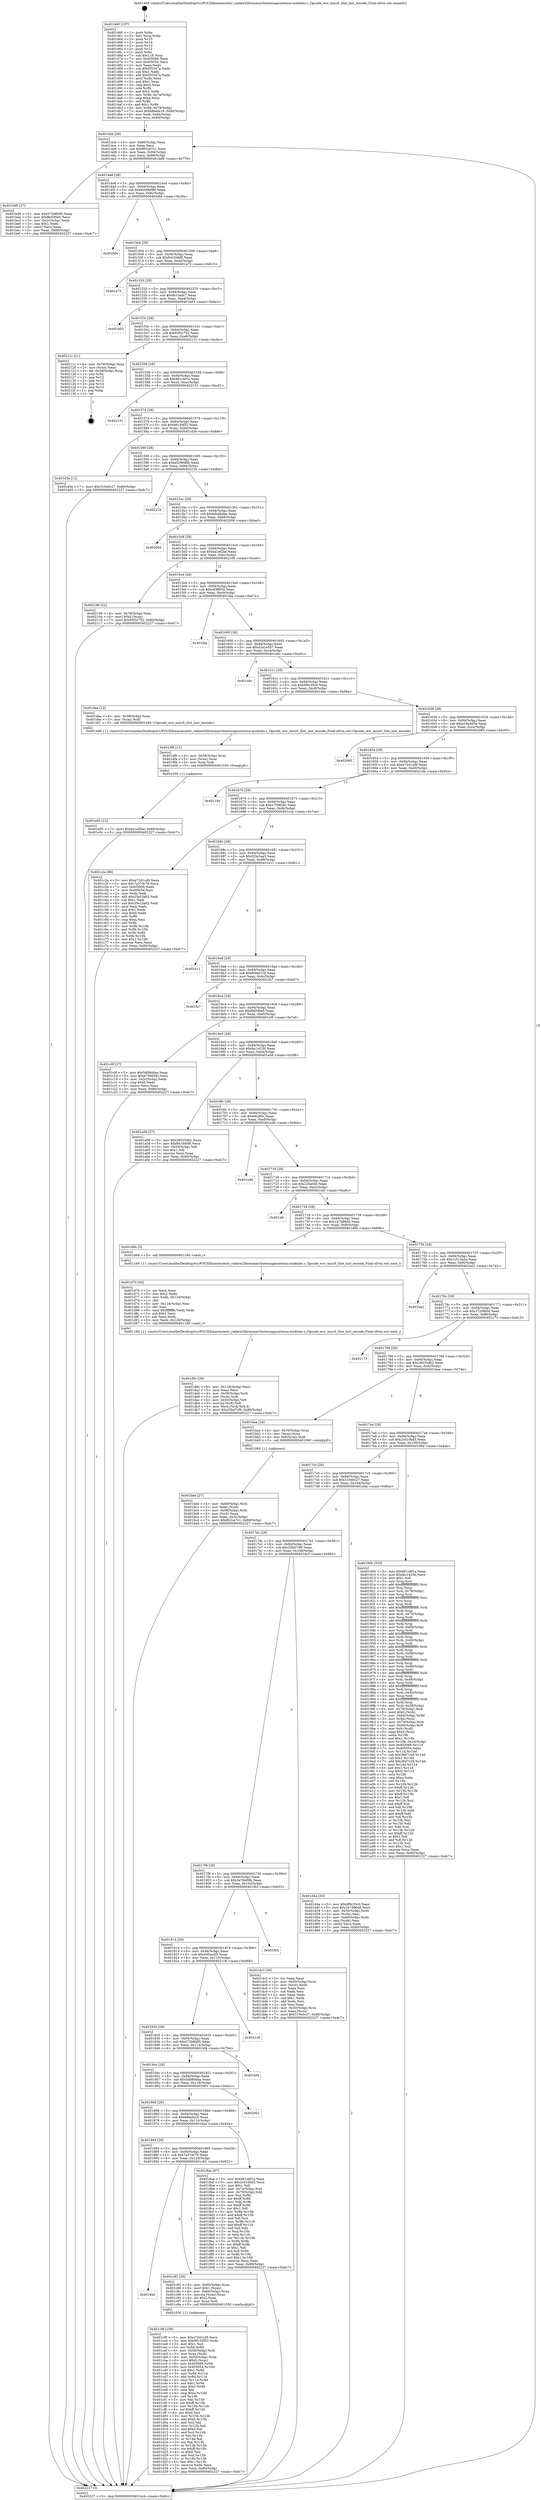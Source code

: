 digraph "0x401460" {
  label = "0x401460 (/mnt/c/Users/mathe/Desktop/tcc/POCII/binaries/extr_radare2librasmarchxtensagnuxtensa-modules.c_Opcode_wsr_misc0_Slot_inst_encode_Final-ollvm.out::main(0))"
  labelloc = "t"
  node[shape=record]

  Entry [label="",width=0.3,height=0.3,shape=circle,fillcolor=black,style=filled]
  "0x4014cb" [label="{
     0x4014cb [29]\l
     | [instrs]\l
     &nbsp;&nbsp;0x4014cb \<+3\>: mov -0x80(%rbp),%eax\l
     &nbsp;&nbsp;0x4014ce \<+2\>: mov %eax,%ecx\l
     &nbsp;&nbsp;0x4014d0 \<+6\>: sub $0x802ce7c1,%ecx\l
     &nbsp;&nbsp;0x4014d6 \<+6\>: mov %eax,-0x94(%rbp)\l
     &nbsp;&nbsp;0x4014dc \<+6\>: mov %ecx,-0x98(%rbp)\l
     &nbsp;&nbsp;0x4014e2 \<+6\>: je 0000000000401bd9 \<main+0x779\>\l
  }"]
  "0x401bd9" [label="{
     0x401bd9 [27]\l
     | [instrs]\l
     &nbsp;&nbsp;0x401bd9 \<+5\>: mov $0x572b8b95,%eax\l
     &nbsp;&nbsp;0x401bde \<+5\>: mov $0xf6d5f0e5,%ecx\l
     &nbsp;&nbsp;0x401be3 \<+3\>: mov -0x2c(%rbp),%edx\l
     &nbsp;&nbsp;0x401be6 \<+3\>: cmp $0x1,%edx\l
     &nbsp;&nbsp;0x401be9 \<+3\>: cmovl %ecx,%eax\l
     &nbsp;&nbsp;0x401bec \<+3\>: mov %eax,-0x80(%rbp)\l
     &nbsp;&nbsp;0x401bef \<+5\>: jmp 0000000000402227 \<main+0xdc7\>\l
  }"]
  "0x4014e8" [label="{
     0x4014e8 [28]\l
     | [instrs]\l
     &nbsp;&nbsp;0x4014e8 \<+5\>: jmp 00000000004014ed \<main+0x8d\>\l
     &nbsp;&nbsp;0x4014ed \<+6\>: mov -0x94(%rbp),%eax\l
     &nbsp;&nbsp;0x4014f3 \<+5\>: sub $0x8209b086,%eax\l
     &nbsp;&nbsp;0x4014f8 \<+6\>: mov %eax,-0x9c(%rbp)\l
     &nbsp;&nbsp;0x4014fe \<+6\>: je 00000000004020fa \<main+0xc9a\>\l
  }"]
  Exit [label="",width=0.3,height=0.3,shape=circle,fillcolor=black,style=filled,peripheries=2]
  "0x4020fa" [label="{
     0x4020fa\l
  }", style=dashed]
  "0x401504" [label="{
     0x401504 [28]\l
     | [instrs]\l
     &nbsp;&nbsp;0x401504 \<+5\>: jmp 0000000000401509 \<main+0xa9\>\l
     &nbsp;&nbsp;0x401509 \<+6\>: mov -0x94(%rbp),%eax\l
     &nbsp;&nbsp;0x40150f \<+5\>: sub $0x84164bf6,%eax\l
     &nbsp;&nbsp;0x401514 \<+6\>: mov %eax,-0xa0(%rbp)\l
     &nbsp;&nbsp;0x40151a \<+6\>: je 0000000000401a73 \<main+0x613\>\l
  }"]
  "0x401e05" [label="{
     0x401e05 [12]\l
     | [instrs]\l
     &nbsp;&nbsp;0x401e05 \<+7\>: movl $0xba1ef2be,-0x80(%rbp)\l
     &nbsp;&nbsp;0x401e0c \<+5\>: jmp 0000000000402227 \<main+0xdc7\>\l
  }"]
  "0x401a73" [label="{
     0x401a73\l
  }", style=dashed]
  "0x401520" [label="{
     0x401520 [28]\l
     | [instrs]\l
     &nbsp;&nbsp;0x401520 \<+5\>: jmp 0000000000401525 \<main+0xc5\>\l
     &nbsp;&nbsp;0x401525 \<+6\>: mov -0x94(%rbp),%eax\l
     &nbsp;&nbsp;0x40152b \<+5\>: sub $0x8cc3adc7,%eax\l
     &nbsp;&nbsp;0x401530 \<+6\>: mov %eax,-0xa4(%rbp)\l
     &nbsp;&nbsp;0x401536 \<+6\>: je 0000000000401b03 \<main+0x6a3\>\l
  }"]
  "0x401df6" [label="{
     0x401df6 [15]\l
     | [instrs]\l
     &nbsp;&nbsp;0x401df6 \<+4\>: mov -0x58(%rbp),%rax\l
     &nbsp;&nbsp;0x401dfa \<+3\>: mov (%rax),%rax\l
     &nbsp;&nbsp;0x401dfd \<+3\>: mov %rax,%rdi\l
     &nbsp;&nbsp;0x401e00 \<+5\>: call 0000000000401030 \<free@plt\>\l
     | [calls]\l
     &nbsp;&nbsp;0x401030 \{1\} (unknown)\l
  }"]
  "0x401b03" [label="{
     0x401b03\l
  }", style=dashed]
  "0x40153c" [label="{
     0x40153c [28]\l
     | [instrs]\l
     &nbsp;&nbsp;0x40153c \<+5\>: jmp 0000000000401541 \<main+0xe1\>\l
     &nbsp;&nbsp;0x401541 \<+6\>: mov -0x94(%rbp),%eax\l
     &nbsp;&nbsp;0x401547 \<+5\>: sub $0x93f2c752,%eax\l
     &nbsp;&nbsp;0x40154c \<+6\>: mov %eax,-0xa8(%rbp)\l
     &nbsp;&nbsp;0x401552 \<+6\>: je 000000000040211c \<main+0xcbc\>\l
  }"]
  "0x401d9c" [label="{
     0x401d9c [39]\l
     | [instrs]\l
     &nbsp;&nbsp;0x401d9c \<+6\>: mov -0x128(%rbp),%ecx\l
     &nbsp;&nbsp;0x401da2 \<+3\>: imul %eax,%ecx\l
     &nbsp;&nbsp;0x401da5 \<+4\>: mov -0x58(%rbp),%rdi\l
     &nbsp;&nbsp;0x401da9 \<+3\>: mov (%rdi),%rdi\l
     &nbsp;&nbsp;0x401dac \<+4\>: mov -0x50(%rbp),%r8\l
     &nbsp;&nbsp;0x401db0 \<+3\>: movslq (%r8),%r8\l
     &nbsp;&nbsp;0x401db3 \<+4\>: mov %ecx,(%rdi,%r8,4)\l
     &nbsp;&nbsp;0x401db7 \<+7\>: movl $0x33bd7cf9,-0x80(%rbp)\l
     &nbsp;&nbsp;0x401dbe \<+5\>: jmp 0000000000402227 \<main+0xdc7\>\l
  }"]
  "0x40211c" [label="{
     0x40211c [21]\l
     | [instrs]\l
     &nbsp;&nbsp;0x40211c \<+4\>: mov -0x78(%rbp),%rax\l
     &nbsp;&nbsp;0x402120 \<+2\>: mov (%rax),%eax\l
     &nbsp;&nbsp;0x402122 \<+4\>: lea -0x28(%rbp),%rsp\l
     &nbsp;&nbsp;0x402126 \<+1\>: pop %rbx\l
     &nbsp;&nbsp;0x402127 \<+2\>: pop %r12\l
     &nbsp;&nbsp;0x402129 \<+2\>: pop %r13\l
     &nbsp;&nbsp;0x40212b \<+2\>: pop %r14\l
     &nbsp;&nbsp;0x40212d \<+2\>: pop %r15\l
     &nbsp;&nbsp;0x40212f \<+1\>: pop %rbp\l
     &nbsp;&nbsp;0x402130 \<+1\>: ret\l
  }"]
  "0x401558" [label="{
     0x401558 [28]\l
     | [instrs]\l
     &nbsp;&nbsp;0x401558 \<+5\>: jmp 000000000040155d \<main+0xfd\>\l
     &nbsp;&nbsp;0x40155d \<+6\>: mov -0x94(%rbp),%eax\l
     &nbsp;&nbsp;0x401563 \<+5\>: sub $0x961c6f1a,%eax\l
     &nbsp;&nbsp;0x401568 \<+6\>: mov %eax,-0xac(%rbp)\l
     &nbsp;&nbsp;0x40156e \<+6\>: je 0000000000402131 \<main+0xcd1\>\l
  }"]
  "0x401d70" [label="{
     0x401d70 [44]\l
     | [instrs]\l
     &nbsp;&nbsp;0x401d70 \<+2\>: xor %ecx,%ecx\l
     &nbsp;&nbsp;0x401d72 \<+5\>: mov $0x2,%edx\l
     &nbsp;&nbsp;0x401d77 \<+6\>: mov %edx,-0x124(%rbp)\l
     &nbsp;&nbsp;0x401d7d \<+1\>: cltd\l
     &nbsp;&nbsp;0x401d7e \<+6\>: mov -0x124(%rbp),%esi\l
     &nbsp;&nbsp;0x401d84 \<+2\>: idiv %esi\l
     &nbsp;&nbsp;0x401d86 \<+6\>: imul $0xfffffffe,%edx,%edx\l
     &nbsp;&nbsp;0x401d8c \<+3\>: sub $0x1,%ecx\l
     &nbsp;&nbsp;0x401d8f \<+2\>: sub %ecx,%edx\l
     &nbsp;&nbsp;0x401d91 \<+6\>: mov %edx,-0x128(%rbp)\l
     &nbsp;&nbsp;0x401d97 \<+5\>: call 0000000000401160 \<next_i\>\l
     | [calls]\l
     &nbsp;&nbsp;0x401160 \{1\} (/mnt/c/Users/mathe/Desktop/tcc/POCII/binaries/extr_radare2librasmarchxtensagnuxtensa-modules.c_Opcode_wsr_misc0_Slot_inst_encode_Final-ollvm.out::next_i)\l
  }"]
  "0x402131" [label="{
     0x402131\l
  }", style=dashed]
  "0x401574" [label="{
     0x401574 [28]\l
     | [instrs]\l
     &nbsp;&nbsp;0x401574 \<+5\>: jmp 0000000000401579 \<main+0x119\>\l
     &nbsp;&nbsp;0x401579 \<+6\>: mov -0x94(%rbp),%eax\l
     &nbsp;&nbsp;0x40157f \<+5\>: sub $0x99150f52,%eax\l
     &nbsp;&nbsp;0x401584 \<+6\>: mov %eax,-0xb0(%rbp)\l
     &nbsp;&nbsp;0x40158a \<+6\>: je 0000000000401d3e \<main+0x8de\>\l
  }"]
  "0x401c9f" [label="{
     0x401c9f [159]\l
     | [instrs]\l
     &nbsp;&nbsp;0x401c9f \<+5\>: mov $0xe72d1cd9,%ecx\l
     &nbsp;&nbsp;0x401ca4 \<+5\>: mov $0x99150f52,%edx\l
     &nbsp;&nbsp;0x401ca9 \<+3\>: mov $0x1,%sil\l
     &nbsp;&nbsp;0x401cac \<+3\>: xor %r8d,%r8d\l
     &nbsp;&nbsp;0x401caf \<+4\>: mov -0x58(%rbp),%rdi\l
     &nbsp;&nbsp;0x401cb3 \<+3\>: mov %rax,(%rdi)\l
     &nbsp;&nbsp;0x401cb6 \<+4\>: mov -0x50(%rbp),%rax\l
     &nbsp;&nbsp;0x401cba \<+6\>: movl $0x0,(%rax)\l
     &nbsp;&nbsp;0x401cc0 \<+8\>: mov 0x405068,%r9d\l
     &nbsp;&nbsp;0x401cc8 \<+8\>: mov 0x405054,%r10d\l
     &nbsp;&nbsp;0x401cd0 \<+4\>: sub $0x1,%r8d\l
     &nbsp;&nbsp;0x401cd4 \<+3\>: mov %r9d,%r11d\l
     &nbsp;&nbsp;0x401cd7 \<+3\>: add %r8d,%r11d\l
     &nbsp;&nbsp;0x401cda \<+4\>: imul %r11d,%r9d\l
     &nbsp;&nbsp;0x401cde \<+4\>: and $0x1,%r9d\l
     &nbsp;&nbsp;0x401ce2 \<+4\>: cmp $0x0,%r9d\l
     &nbsp;&nbsp;0x401ce6 \<+3\>: sete %bl\l
     &nbsp;&nbsp;0x401ce9 \<+4\>: cmp $0xa,%r10d\l
     &nbsp;&nbsp;0x401ced \<+4\>: setl %r14b\l
     &nbsp;&nbsp;0x401cf1 \<+3\>: mov %bl,%r15b\l
     &nbsp;&nbsp;0x401cf4 \<+4\>: xor $0xff,%r15b\l
     &nbsp;&nbsp;0x401cf8 \<+3\>: mov %r14b,%r12b\l
     &nbsp;&nbsp;0x401cfb \<+4\>: xor $0xff,%r12b\l
     &nbsp;&nbsp;0x401cff \<+4\>: xor $0x0,%sil\l
     &nbsp;&nbsp;0x401d03 \<+3\>: mov %r15b,%r13b\l
     &nbsp;&nbsp;0x401d06 \<+4\>: and $0x0,%r13b\l
     &nbsp;&nbsp;0x401d0a \<+3\>: and %sil,%bl\l
     &nbsp;&nbsp;0x401d0d \<+3\>: mov %r12b,%al\l
     &nbsp;&nbsp;0x401d10 \<+2\>: and $0x0,%al\l
     &nbsp;&nbsp;0x401d12 \<+3\>: and %sil,%r14b\l
     &nbsp;&nbsp;0x401d15 \<+3\>: or %bl,%r13b\l
     &nbsp;&nbsp;0x401d18 \<+3\>: or %r14b,%al\l
     &nbsp;&nbsp;0x401d1b \<+3\>: xor %al,%r13b\l
     &nbsp;&nbsp;0x401d1e \<+3\>: or %r12b,%r15b\l
     &nbsp;&nbsp;0x401d21 \<+4\>: xor $0xff,%r15b\l
     &nbsp;&nbsp;0x401d25 \<+4\>: or $0x0,%sil\l
     &nbsp;&nbsp;0x401d29 \<+3\>: and %sil,%r15b\l
     &nbsp;&nbsp;0x401d2c \<+3\>: or %r15b,%r13b\l
     &nbsp;&nbsp;0x401d2f \<+4\>: test $0x1,%r13b\l
     &nbsp;&nbsp;0x401d33 \<+3\>: cmovne %edx,%ecx\l
     &nbsp;&nbsp;0x401d36 \<+3\>: mov %ecx,-0x80(%rbp)\l
     &nbsp;&nbsp;0x401d39 \<+5\>: jmp 0000000000402227 \<main+0xdc7\>\l
  }"]
  "0x401d3e" [label="{
     0x401d3e [12]\l
     | [instrs]\l
     &nbsp;&nbsp;0x401d3e \<+7\>: movl $0x310e0c27,-0x80(%rbp)\l
     &nbsp;&nbsp;0x401d45 \<+5\>: jmp 0000000000402227 \<main+0xdc7\>\l
  }"]
  "0x401590" [label="{
     0x401590 [28]\l
     | [instrs]\l
     &nbsp;&nbsp;0x401590 \<+5\>: jmp 0000000000401595 \<main+0x135\>\l
     &nbsp;&nbsp;0x401595 \<+6\>: mov -0x94(%rbp),%eax\l
     &nbsp;&nbsp;0x40159b \<+5\>: sub $0xa5296d8b,%eax\l
     &nbsp;&nbsp;0x4015a0 \<+6\>: mov %eax,-0xb4(%rbp)\l
     &nbsp;&nbsp;0x4015a6 \<+6\>: je 000000000040221b \<main+0xdbb\>\l
  }"]
  "0x4018a0" [label="{
     0x4018a0\l
  }", style=dashed]
  "0x40221b" [label="{
     0x40221b\l
  }", style=dashed]
  "0x4015ac" [label="{
     0x4015ac [28]\l
     | [instrs]\l
     &nbsp;&nbsp;0x4015ac \<+5\>: jmp 00000000004015b1 \<main+0x151\>\l
     &nbsp;&nbsp;0x4015b1 \<+6\>: mov -0x94(%rbp),%eax\l
     &nbsp;&nbsp;0x4015b7 \<+5\>: sub $0xb9c8bdee,%eax\l
     &nbsp;&nbsp;0x4015bc \<+6\>: mov %eax,-0xb8(%rbp)\l
     &nbsp;&nbsp;0x4015c2 \<+6\>: je 000000000040200d \<main+0xbad\>\l
  }"]
  "0x401c82" [label="{
     0x401c82 [29]\l
     | [instrs]\l
     &nbsp;&nbsp;0x401c82 \<+4\>: mov -0x60(%rbp),%rax\l
     &nbsp;&nbsp;0x401c86 \<+6\>: movl $0x1,(%rax)\l
     &nbsp;&nbsp;0x401c8c \<+4\>: mov -0x60(%rbp),%rax\l
     &nbsp;&nbsp;0x401c90 \<+3\>: movslq (%rax),%rax\l
     &nbsp;&nbsp;0x401c93 \<+4\>: shl $0x2,%rax\l
     &nbsp;&nbsp;0x401c97 \<+3\>: mov %rax,%rdi\l
     &nbsp;&nbsp;0x401c9a \<+5\>: call 0000000000401050 \<malloc@plt\>\l
     | [calls]\l
     &nbsp;&nbsp;0x401050 \{1\} (unknown)\l
  }"]
  "0x40200d" [label="{
     0x40200d\l
  }", style=dashed]
  "0x4015c8" [label="{
     0x4015c8 [28]\l
     | [instrs]\l
     &nbsp;&nbsp;0x4015c8 \<+5\>: jmp 00000000004015cd \<main+0x16d\>\l
     &nbsp;&nbsp;0x4015cd \<+6\>: mov -0x94(%rbp),%eax\l
     &nbsp;&nbsp;0x4015d3 \<+5\>: sub $0xba1ef2be,%eax\l
     &nbsp;&nbsp;0x4015d8 \<+6\>: mov %eax,-0xbc(%rbp)\l
     &nbsp;&nbsp;0x4015de \<+6\>: je 0000000000402106 \<main+0xca6\>\l
  }"]
  "0x401bbe" [label="{
     0x401bbe [27]\l
     | [instrs]\l
     &nbsp;&nbsp;0x401bbe \<+4\>: mov -0x68(%rbp),%rdi\l
     &nbsp;&nbsp;0x401bc2 \<+2\>: mov %eax,(%rdi)\l
     &nbsp;&nbsp;0x401bc4 \<+4\>: mov -0x68(%rbp),%rdi\l
     &nbsp;&nbsp;0x401bc8 \<+2\>: mov (%rdi),%eax\l
     &nbsp;&nbsp;0x401bca \<+3\>: mov %eax,-0x2c(%rbp)\l
     &nbsp;&nbsp;0x401bcd \<+7\>: movl $0x802ce7c1,-0x80(%rbp)\l
     &nbsp;&nbsp;0x401bd4 \<+5\>: jmp 0000000000402227 \<main+0xdc7\>\l
  }"]
  "0x402106" [label="{
     0x402106 [22]\l
     | [instrs]\l
     &nbsp;&nbsp;0x402106 \<+4\>: mov -0x78(%rbp),%rax\l
     &nbsp;&nbsp;0x40210a \<+6\>: movl $0x0,(%rax)\l
     &nbsp;&nbsp;0x402110 \<+7\>: movl $0x93f2c752,-0x80(%rbp)\l
     &nbsp;&nbsp;0x402117 \<+5\>: jmp 0000000000402227 \<main+0xdc7\>\l
  }"]
  "0x4015e4" [label="{
     0x4015e4 [28]\l
     | [instrs]\l
     &nbsp;&nbsp;0x4015e4 \<+5\>: jmp 00000000004015e9 \<main+0x189\>\l
     &nbsp;&nbsp;0x4015e9 \<+6\>: mov -0x94(%rbp),%eax\l
     &nbsp;&nbsp;0x4015ef \<+5\>: sub $0xcd3ff054,%eax\l
     &nbsp;&nbsp;0x4015f4 \<+6\>: mov %eax,-0xc0(%rbp)\l
     &nbsp;&nbsp;0x4015fa \<+6\>: je 0000000000401fda \<main+0xb7a\>\l
  }"]
  "0x401460" [label="{
     0x401460 [107]\l
     | [instrs]\l
     &nbsp;&nbsp;0x401460 \<+1\>: push %rbp\l
     &nbsp;&nbsp;0x401461 \<+3\>: mov %rsp,%rbp\l
     &nbsp;&nbsp;0x401464 \<+2\>: push %r15\l
     &nbsp;&nbsp;0x401466 \<+2\>: push %r14\l
     &nbsp;&nbsp;0x401468 \<+2\>: push %r13\l
     &nbsp;&nbsp;0x40146a \<+2\>: push %r12\l
     &nbsp;&nbsp;0x40146c \<+1\>: push %rbx\l
     &nbsp;&nbsp;0x40146d \<+7\>: sub $0x118,%rsp\l
     &nbsp;&nbsp;0x401474 \<+7\>: mov 0x405068,%eax\l
     &nbsp;&nbsp;0x40147b \<+7\>: mov 0x405054,%ecx\l
     &nbsp;&nbsp;0x401482 \<+2\>: mov %eax,%edx\l
     &nbsp;&nbsp;0x401484 \<+6\>: sub $0xf35347a,%edx\l
     &nbsp;&nbsp;0x40148a \<+3\>: sub $0x1,%edx\l
     &nbsp;&nbsp;0x40148d \<+6\>: add $0xf35347a,%edx\l
     &nbsp;&nbsp;0x401493 \<+3\>: imul %edx,%eax\l
     &nbsp;&nbsp;0x401496 \<+3\>: and $0x1,%eax\l
     &nbsp;&nbsp;0x401499 \<+3\>: cmp $0x0,%eax\l
     &nbsp;&nbsp;0x40149c \<+4\>: sete %r8b\l
     &nbsp;&nbsp;0x4014a0 \<+4\>: and $0x1,%r8b\l
     &nbsp;&nbsp;0x4014a4 \<+4\>: mov %r8b,-0x7a(%rbp)\l
     &nbsp;&nbsp;0x4014a8 \<+3\>: cmp $0xa,%ecx\l
     &nbsp;&nbsp;0x4014ab \<+4\>: setl %r8b\l
     &nbsp;&nbsp;0x4014af \<+4\>: and $0x1,%r8b\l
     &nbsp;&nbsp;0x4014b3 \<+4\>: mov %r8b,-0x79(%rbp)\l
     &nbsp;&nbsp;0x4014b7 \<+7\>: movl $0x68eefa18,-0x80(%rbp)\l
     &nbsp;&nbsp;0x4014be \<+6\>: mov %edi,-0x84(%rbp)\l
     &nbsp;&nbsp;0x4014c4 \<+7\>: mov %rsi,-0x90(%rbp)\l
  }"]
  "0x401fda" [label="{
     0x401fda\l
  }", style=dashed]
  "0x401600" [label="{
     0x401600 [28]\l
     | [instrs]\l
     &nbsp;&nbsp;0x401600 \<+5\>: jmp 0000000000401605 \<main+0x1a5\>\l
     &nbsp;&nbsp;0x401605 \<+6\>: mov -0x94(%rbp),%eax\l
     &nbsp;&nbsp;0x40160b \<+5\>: sub $0xd2e1e557,%eax\l
     &nbsp;&nbsp;0x401610 \<+6\>: mov %eax,-0xc4(%rbp)\l
     &nbsp;&nbsp;0x401616 \<+6\>: je 0000000000401e6c \<main+0xa0c\>\l
  }"]
  "0x402227" [label="{
     0x402227 [5]\l
     | [instrs]\l
     &nbsp;&nbsp;0x402227 \<+5\>: jmp 00000000004014cb \<main+0x6b\>\l
  }"]
  "0x401e6c" [label="{
     0x401e6c\l
  }", style=dashed]
  "0x40161c" [label="{
     0x40161c [28]\l
     | [instrs]\l
     &nbsp;&nbsp;0x40161c \<+5\>: jmp 0000000000401621 \<main+0x1c1\>\l
     &nbsp;&nbsp;0x401621 \<+6\>: mov -0x94(%rbp),%eax\l
     &nbsp;&nbsp;0x401627 \<+5\>: sub $0xdf9c35c0,%eax\l
     &nbsp;&nbsp;0x40162c \<+6\>: mov %eax,-0xc8(%rbp)\l
     &nbsp;&nbsp;0x401632 \<+6\>: je 0000000000401dea \<main+0x98a\>\l
  }"]
  "0x401884" [label="{
     0x401884 [28]\l
     | [instrs]\l
     &nbsp;&nbsp;0x401884 \<+5\>: jmp 0000000000401889 \<main+0x429\>\l
     &nbsp;&nbsp;0x401889 \<+6\>: mov -0x94(%rbp),%eax\l
     &nbsp;&nbsp;0x40188f \<+5\>: sub $0x7a37dc79,%eax\l
     &nbsp;&nbsp;0x401894 \<+6\>: mov %eax,-0x120(%rbp)\l
     &nbsp;&nbsp;0x40189a \<+6\>: je 0000000000401c82 \<main+0x822\>\l
  }"]
  "0x401dea" [label="{
     0x401dea [12]\l
     | [instrs]\l
     &nbsp;&nbsp;0x401dea \<+4\>: mov -0x58(%rbp),%rax\l
     &nbsp;&nbsp;0x401dee \<+3\>: mov (%rax),%rdi\l
     &nbsp;&nbsp;0x401df1 \<+5\>: call 0000000000401440 \<Opcode_wsr_misc0_Slot_inst_encode\>\l
     | [calls]\l
     &nbsp;&nbsp;0x401440 \{1\} (/mnt/c/Users/mathe/Desktop/tcc/POCII/binaries/extr_radare2librasmarchxtensagnuxtensa-modules.c_Opcode_wsr_misc0_Slot_inst_encode_Final-ollvm.out::Opcode_wsr_misc0_Slot_inst_encode)\l
  }"]
  "0x401638" [label="{
     0x401638 [28]\l
     | [instrs]\l
     &nbsp;&nbsp;0x401638 \<+5\>: jmp 000000000040163d \<main+0x1dd\>\l
     &nbsp;&nbsp;0x40163d \<+6\>: mov -0x94(%rbp),%eax\l
     &nbsp;&nbsp;0x401643 \<+5\>: sub $0xe18e465a,%eax\l
     &nbsp;&nbsp;0x401648 \<+6\>: mov %eax,-0xcc(%rbp)\l
     &nbsp;&nbsp;0x40164e \<+6\>: je 0000000000402065 \<main+0xc05\>\l
  }"]
  "0x4018aa" [label="{
     0x4018aa [97]\l
     | [instrs]\l
     &nbsp;&nbsp;0x4018aa \<+5\>: mov $0x961c6f1a,%eax\l
     &nbsp;&nbsp;0x4018af \<+5\>: mov $0x2c010bd3,%ecx\l
     &nbsp;&nbsp;0x4018b4 \<+2\>: mov $0x1,%dl\l
     &nbsp;&nbsp;0x4018b6 \<+4\>: mov -0x7a(%rbp),%sil\l
     &nbsp;&nbsp;0x4018ba \<+4\>: mov -0x79(%rbp),%dil\l
     &nbsp;&nbsp;0x4018be \<+3\>: mov %sil,%r8b\l
     &nbsp;&nbsp;0x4018c1 \<+4\>: xor $0xff,%r8b\l
     &nbsp;&nbsp;0x4018c5 \<+3\>: mov %dil,%r9b\l
     &nbsp;&nbsp;0x4018c8 \<+4\>: xor $0xff,%r9b\l
     &nbsp;&nbsp;0x4018cc \<+3\>: xor $0x1,%dl\l
     &nbsp;&nbsp;0x4018cf \<+3\>: mov %r8b,%r10b\l
     &nbsp;&nbsp;0x4018d2 \<+4\>: and $0xff,%r10b\l
     &nbsp;&nbsp;0x4018d6 \<+3\>: and %dl,%sil\l
     &nbsp;&nbsp;0x4018d9 \<+3\>: mov %r9b,%r11b\l
     &nbsp;&nbsp;0x4018dc \<+4\>: and $0xff,%r11b\l
     &nbsp;&nbsp;0x4018e0 \<+3\>: and %dl,%dil\l
     &nbsp;&nbsp;0x4018e3 \<+3\>: or %sil,%r10b\l
     &nbsp;&nbsp;0x4018e6 \<+3\>: or %dil,%r11b\l
     &nbsp;&nbsp;0x4018e9 \<+3\>: xor %r11b,%r10b\l
     &nbsp;&nbsp;0x4018ec \<+3\>: or %r9b,%r8b\l
     &nbsp;&nbsp;0x4018ef \<+4\>: xor $0xff,%r8b\l
     &nbsp;&nbsp;0x4018f3 \<+3\>: or $0x1,%dl\l
     &nbsp;&nbsp;0x4018f6 \<+3\>: and %dl,%r8b\l
     &nbsp;&nbsp;0x4018f9 \<+3\>: or %r8b,%r10b\l
     &nbsp;&nbsp;0x4018fc \<+4\>: test $0x1,%r10b\l
     &nbsp;&nbsp;0x401900 \<+3\>: cmovne %ecx,%eax\l
     &nbsp;&nbsp;0x401903 \<+3\>: mov %eax,-0x80(%rbp)\l
     &nbsp;&nbsp;0x401906 \<+5\>: jmp 0000000000402227 \<main+0xdc7\>\l
  }"]
  "0x402065" [label="{
     0x402065\l
  }", style=dashed]
  "0x401654" [label="{
     0x401654 [28]\l
     | [instrs]\l
     &nbsp;&nbsp;0x401654 \<+5\>: jmp 0000000000401659 \<main+0x1f9\>\l
     &nbsp;&nbsp;0x401659 \<+6\>: mov -0x94(%rbp),%eax\l
     &nbsp;&nbsp;0x40165f \<+5\>: sub $0xe72d1cd9,%eax\l
     &nbsp;&nbsp;0x401664 \<+6\>: mov %eax,-0xd0(%rbp)\l
     &nbsp;&nbsp;0x40166a \<+6\>: je 000000000040218e \<main+0xd2e\>\l
  }"]
  "0x401868" [label="{
     0x401868 [28]\l
     | [instrs]\l
     &nbsp;&nbsp;0x401868 \<+5\>: jmp 000000000040186d \<main+0x40d\>\l
     &nbsp;&nbsp;0x40186d \<+6\>: mov -0x94(%rbp),%eax\l
     &nbsp;&nbsp;0x401873 \<+5\>: sub $0x68eefa18,%eax\l
     &nbsp;&nbsp;0x401878 \<+6\>: mov %eax,-0x11c(%rbp)\l
     &nbsp;&nbsp;0x40187e \<+6\>: je 00000000004018aa \<main+0x44a\>\l
  }"]
  "0x40218e" [label="{
     0x40218e\l
  }", style=dashed]
  "0x401670" [label="{
     0x401670 [28]\l
     | [instrs]\l
     &nbsp;&nbsp;0x401670 \<+5\>: jmp 0000000000401675 \<main+0x215\>\l
     &nbsp;&nbsp;0x401675 \<+6\>: mov -0x94(%rbp),%eax\l
     &nbsp;&nbsp;0x40167b \<+5\>: sub $0xe759828c,%eax\l
     &nbsp;&nbsp;0x401680 \<+6\>: mov %eax,-0xd4(%rbp)\l
     &nbsp;&nbsp;0x401686 \<+6\>: je 0000000000401c2a \<main+0x7ca\>\l
  }"]
  "0x402001" [label="{
     0x402001\l
  }", style=dashed]
  "0x401c2a" [label="{
     0x401c2a [88]\l
     | [instrs]\l
     &nbsp;&nbsp;0x401c2a \<+5\>: mov $0xe72d1cd9,%eax\l
     &nbsp;&nbsp;0x401c2f \<+5\>: mov $0x7a37dc79,%ecx\l
     &nbsp;&nbsp;0x401c34 \<+7\>: mov 0x405068,%edx\l
     &nbsp;&nbsp;0x401c3b \<+7\>: mov 0x405054,%esi\l
     &nbsp;&nbsp;0x401c42 \<+2\>: mov %edx,%edi\l
     &nbsp;&nbsp;0x401c44 \<+6\>: add $0x35e23a02,%edi\l
     &nbsp;&nbsp;0x401c4a \<+3\>: sub $0x1,%edi\l
     &nbsp;&nbsp;0x401c4d \<+6\>: sub $0x35e23a02,%edi\l
     &nbsp;&nbsp;0x401c53 \<+3\>: imul %edi,%edx\l
     &nbsp;&nbsp;0x401c56 \<+3\>: and $0x1,%edx\l
     &nbsp;&nbsp;0x401c59 \<+3\>: cmp $0x0,%edx\l
     &nbsp;&nbsp;0x401c5c \<+4\>: sete %r8b\l
     &nbsp;&nbsp;0x401c60 \<+3\>: cmp $0xa,%esi\l
     &nbsp;&nbsp;0x401c63 \<+4\>: setl %r9b\l
     &nbsp;&nbsp;0x401c67 \<+3\>: mov %r8b,%r10b\l
     &nbsp;&nbsp;0x401c6a \<+3\>: and %r9b,%r10b\l
     &nbsp;&nbsp;0x401c6d \<+3\>: xor %r9b,%r8b\l
     &nbsp;&nbsp;0x401c70 \<+3\>: or %r8b,%r10b\l
     &nbsp;&nbsp;0x401c73 \<+4\>: test $0x1,%r10b\l
     &nbsp;&nbsp;0x401c77 \<+3\>: cmovne %ecx,%eax\l
     &nbsp;&nbsp;0x401c7a \<+3\>: mov %eax,-0x80(%rbp)\l
     &nbsp;&nbsp;0x401c7d \<+5\>: jmp 0000000000402227 \<main+0xdc7\>\l
  }"]
  "0x40168c" [label="{
     0x40168c [28]\l
     | [instrs]\l
     &nbsp;&nbsp;0x40168c \<+5\>: jmp 0000000000401691 \<main+0x231\>\l
     &nbsp;&nbsp;0x401691 \<+6\>: mov -0x94(%rbp),%eax\l
     &nbsp;&nbsp;0x401697 \<+5\>: sub $0xf23e5aa3,%eax\l
     &nbsp;&nbsp;0x40169c \<+6\>: mov %eax,-0xd8(%rbp)\l
     &nbsp;&nbsp;0x4016a2 \<+6\>: je 0000000000401e11 \<main+0x9b1\>\l
  }"]
  "0x40184c" [label="{
     0x40184c [28]\l
     | [instrs]\l
     &nbsp;&nbsp;0x40184c \<+5\>: jmp 0000000000401851 \<main+0x3f1\>\l
     &nbsp;&nbsp;0x401851 \<+6\>: mov -0x94(%rbp),%eax\l
     &nbsp;&nbsp;0x401857 \<+5\>: sub $0x5d08ddaa,%eax\l
     &nbsp;&nbsp;0x40185c \<+6\>: mov %eax,-0x118(%rbp)\l
     &nbsp;&nbsp;0x401862 \<+6\>: je 0000000000402001 \<main+0xba1\>\l
  }"]
  "0x401e11" [label="{
     0x401e11\l
  }", style=dashed]
  "0x4016a8" [label="{
     0x4016a8 [28]\l
     | [instrs]\l
     &nbsp;&nbsp;0x4016a8 \<+5\>: jmp 00000000004016ad \<main+0x24d\>\l
     &nbsp;&nbsp;0x4016ad \<+6\>: mov -0x94(%rbp),%eax\l
     &nbsp;&nbsp;0x4016b3 \<+5\>: sub $0xf69ab7c9,%eax\l
     &nbsp;&nbsp;0x4016b8 \<+6\>: mov %eax,-0xdc(%rbp)\l
     &nbsp;&nbsp;0x4016be \<+6\>: je 0000000000401fa7 \<main+0xb47\>\l
  }"]
  "0x401bf4" [label="{
     0x401bf4\l
  }", style=dashed]
  "0x401fa7" [label="{
     0x401fa7\l
  }", style=dashed]
  "0x4016c4" [label="{
     0x4016c4 [28]\l
     | [instrs]\l
     &nbsp;&nbsp;0x4016c4 \<+5\>: jmp 00000000004016c9 \<main+0x269\>\l
     &nbsp;&nbsp;0x4016c9 \<+6\>: mov -0x94(%rbp),%eax\l
     &nbsp;&nbsp;0x4016cf \<+5\>: sub $0xf6d5f0e5,%eax\l
     &nbsp;&nbsp;0x4016d4 \<+6\>: mov %eax,-0xe0(%rbp)\l
     &nbsp;&nbsp;0x4016da \<+6\>: je 0000000000401c0f \<main+0x7af\>\l
  }"]
  "0x401830" [label="{
     0x401830 [28]\l
     | [instrs]\l
     &nbsp;&nbsp;0x401830 \<+5\>: jmp 0000000000401835 \<main+0x3d5\>\l
     &nbsp;&nbsp;0x401835 \<+6\>: mov -0x94(%rbp),%eax\l
     &nbsp;&nbsp;0x40183b \<+5\>: sub $0x572b8b95,%eax\l
     &nbsp;&nbsp;0x401840 \<+6\>: mov %eax,-0x114(%rbp)\l
     &nbsp;&nbsp;0x401846 \<+6\>: je 0000000000401bf4 \<main+0x794\>\l
  }"]
  "0x401c0f" [label="{
     0x401c0f [27]\l
     | [instrs]\l
     &nbsp;&nbsp;0x401c0f \<+5\>: mov $0x5d08ddaa,%eax\l
     &nbsp;&nbsp;0x401c14 \<+5\>: mov $0xe759828c,%ecx\l
     &nbsp;&nbsp;0x401c19 \<+3\>: mov -0x2c(%rbp),%edx\l
     &nbsp;&nbsp;0x401c1c \<+3\>: cmp $0x0,%edx\l
     &nbsp;&nbsp;0x401c1f \<+3\>: cmove %ecx,%eax\l
     &nbsp;&nbsp;0x401c22 \<+3\>: mov %eax,-0x80(%rbp)\l
     &nbsp;&nbsp;0x401c25 \<+5\>: jmp 0000000000402227 \<main+0xdc7\>\l
  }"]
  "0x4016e0" [label="{
     0x4016e0 [28]\l
     | [instrs]\l
     &nbsp;&nbsp;0x4016e0 \<+5\>: jmp 00000000004016e5 \<main+0x285\>\l
     &nbsp;&nbsp;0x4016e5 \<+6\>: mov -0x94(%rbp),%eax\l
     &nbsp;&nbsp;0x4016eb \<+5\>: sub $0xfac14230,%eax\l
     &nbsp;&nbsp;0x4016f0 \<+6\>: mov %eax,-0xe4(%rbp)\l
     &nbsp;&nbsp;0x4016f6 \<+6\>: je 0000000000401a58 \<main+0x5f8\>\l
  }"]
  "0x4021c8" [label="{
     0x4021c8\l
  }", style=dashed]
  "0x401a58" [label="{
     0x401a58 [27]\l
     | [instrs]\l
     &nbsp;&nbsp;0x401a58 \<+5\>: mov $0x28535db2,%eax\l
     &nbsp;&nbsp;0x401a5d \<+5\>: mov $0x84164bf6,%ecx\l
     &nbsp;&nbsp;0x401a62 \<+3\>: mov -0x2d(%rbp),%dl\l
     &nbsp;&nbsp;0x401a65 \<+3\>: test $0x1,%dl\l
     &nbsp;&nbsp;0x401a68 \<+3\>: cmovne %ecx,%eax\l
     &nbsp;&nbsp;0x401a6b \<+3\>: mov %eax,-0x80(%rbp)\l
     &nbsp;&nbsp;0x401a6e \<+5\>: jmp 0000000000402227 \<main+0xdc7\>\l
  }"]
  "0x4016fc" [label="{
     0x4016fc [28]\l
     | [instrs]\l
     &nbsp;&nbsp;0x4016fc \<+5\>: jmp 0000000000401701 \<main+0x2a1\>\l
     &nbsp;&nbsp;0x401701 \<+6\>: mov -0x94(%rbp),%eax\l
     &nbsp;&nbsp;0x401707 \<+5\>: sub $0x66280c,%eax\l
     &nbsp;&nbsp;0x40170c \<+6\>: mov %eax,-0xe8(%rbp)\l
     &nbsp;&nbsp;0x401712 \<+6\>: je 0000000000401e4b \<main+0x9eb\>\l
  }"]
  "0x401814" [label="{
     0x401814 [28]\l
     | [instrs]\l
     &nbsp;&nbsp;0x401814 \<+5\>: jmp 0000000000401819 \<main+0x3b9\>\l
     &nbsp;&nbsp;0x401819 \<+6\>: mov -0x94(%rbp),%eax\l
     &nbsp;&nbsp;0x40181f \<+5\>: sub $0x430ca2f3,%eax\l
     &nbsp;&nbsp;0x401824 \<+6\>: mov %eax,-0x110(%rbp)\l
     &nbsp;&nbsp;0x40182a \<+6\>: je 00000000004021c8 \<main+0xd68\>\l
  }"]
  "0x401e4b" [label="{
     0x401e4b\l
  }", style=dashed]
  "0x401718" [label="{
     0x401718 [28]\l
     | [instrs]\l
     &nbsp;&nbsp;0x401718 \<+5\>: jmp 000000000040171d \<main+0x2bd\>\l
     &nbsp;&nbsp;0x40171d \<+6\>: mov -0x94(%rbp),%eax\l
     &nbsp;&nbsp;0x401723 \<+5\>: sub $0x225a040,%eax\l
     &nbsp;&nbsp;0x401728 \<+6\>: mov %eax,-0xec(%rbp)\l
     &nbsp;&nbsp;0x40172e \<+6\>: je 0000000000401efc \<main+0xa9c\>\l
  }"]
  "0x401fb3" [label="{
     0x401fb3\l
  }", style=dashed]
  "0x401efc" [label="{
     0x401efc\l
  }", style=dashed]
  "0x401734" [label="{
     0x401734 [28]\l
     | [instrs]\l
     &nbsp;&nbsp;0x401734 \<+5\>: jmp 0000000000401739 \<main+0x2d9\>\l
     &nbsp;&nbsp;0x401739 \<+6\>: mov -0x94(%rbp),%eax\l
     &nbsp;&nbsp;0x40173f \<+5\>: sub $0x1b7d96dd,%eax\l
     &nbsp;&nbsp;0x401744 \<+6\>: mov %eax,-0xf0(%rbp)\l
     &nbsp;&nbsp;0x40174a \<+6\>: je 0000000000401d6b \<main+0x90b\>\l
  }"]
  "0x4017f8" [label="{
     0x4017f8 [28]\l
     | [instrs]\l
     &nbsp;&nbsp;0x4017f8 \<+5\>: jmp 00000000004017fd \<main+0x39d\>\l
     &nbsp;&nbsp;0x4017fd \<+6\>: mov -0x94(%rbp),%eax\l
     &nbsp;&nbsp;0x401803 \<+5\>: sub $0x3e76b09b,%eax\l
     &nbsp;&nbsp;0x401808 \<+6\>: mov %eax,-0x10c(%rbp)\l
     &nbsp;&nbsp;0x40180e \<+6\>: je 0000000000401fb3 \<main+0xb53\>\l
  }"]
  "0x401d6b" [label="{
     0x401d6b [5]\l
     | [instrs]\l
     &nbsp;&nbsp;0x401d6b \<+5\>: call 0000000000401160 \<next_i\>\l
     | [calls]\l
     &nbsp;&nbsp;0x401160 \{1\} (/mnt/c/Users/mathe/Desktop/tcc/POCII/binaries/extr_radare2librasmarchxtensagnuxtensa-modules.c_Opcode_wsr_misc0_Slot_inst_encode_Final-ollvm.out::next_i)\l
  }"]
  "0x401750" [label="{
     0x401750 [28]\l
     | [instrs]\l
     &nbsp;&nbsp;0x401750 \<+5\>: jmp 0000000000401755 \<main+0x2f5\>\l
     &nbsp;&nbsp;0x401755 \<+6\>: mov -0x94(%rbp),%eax\l
     &nbsp;&nbsp;0x40175b \<+5\>: sub $0x1c513a2a,%eax\l
     &nbsp;&nbsp;0x401760 \<+6\>: mov %eax,-0xf4(%rbp)\l
     &nbsp;&nbsp;0x401766 \<+6\>: je 0000000000401ba2 \<main+0x742\>\l
  }"]
  "0x401dc3" [label="{
     0x401dc3 [39]\l
     | [instrs]\l
     &nbsp;&nbsp;0x401dc3 \<+2\>: xor %eax,%eax\l
     &nbsp;&nbsp;0x401dc5 \<+4\>: mov -0x50(%rbp),%rcx\l
     &nbsp;&nbsp;0x401dc9 \<+2\>: mov (%rcx),%edx\l
     &nbsp;&nbsp;0x401dcb \<+2\>: mov %eax,%esi\l
     &nbsp;&nbsp;0x401dcd \<+2\>: sub %edx,%esi\l
     &nbsp;&nbsp;0x401dcf \<+2\>: mov %eax,%edx\l
     &nbsp;&nbsp;0x401dd1 \<+3\>: sub $0x1,%edx\l
     &nbsp;&nbsp;0x401dd4 \<+2\>: add %edx,%esi\l
     &nbsp;&nbsp;0x401dd6 \<+2\>: sub %esi,%eax\l
     &nbsp;&nbsp;0x401dd8 \<+4\>: mov -0x50(%rbp),%rcx\l
     &nbsp;&nbsp;0x401ddc \<+2\>: mov %eax,(%rcx)\l
     &nbsp;&nbsp;0x401dde \<+7\>: movl $0x310e0c27,-0x80(%rbp)\l
     &nbsp;&nbsp;0x401de5 \<+5\>: jmp 0000000000402227 \<main+0xdc7\>\l
  }"]
  "0x401ba2" [label="{
     0x401ba2\l
  }", style=dashed]
  "0x40176c" [label="{
     0x40176c [28]\l
     | [instrs]\l
     &nbsp;&nbsp;0x40176c \<+5\>: jmp 0000000000401771 \<main+0x311\>\l
     &nbsp;&nbsp;0x401771 \<+6\>: mov -0x94(%rbp),%eax\l
     &nbsp;&nbsp;0x401777 \<+5\>: sub $0x2720f604,%eax\l
     &nbsp;&nbsp;0x40177c \<+6\>: mov %eax,-0xf8(%rbp)\l
     &nbsp;&nbsp;0x401782 \<+6\>: je 0000000000402173 \<main+0xd13\>\l
  }"]
  "0x4017dc" [label="{
     0x4017dc [28]\l
     | [instrs]\l
     &nbsp;&nbsp;0x4017dc \<+5\>: jmp 00000000004017e1 \<main+0x381\>\l
     &nbsp;&nbsp;0x4017e1 \<+6\>: mov -0x94(%rbp),%eax\l
     &nbsp;&nbsp;0x4017e7 \<+5\>: sub $0x33bd7cf9,%eax\l
     &nbsp;&nbsp;0x4017ec \<+6\>: mov %eax,-0x108(%rbp)\l
     &nbsp;&nbsp;0x4017f2 \<+6\>: je 0000000000401dc3 \<main+0x963\>\l
  }"]
  "0x402173" [label="{
     0x402173\l
  }", style=dashed]
  "0x401788" [label="{
     0x401788 [28]\l
     | [instrs]\l
     &nbsp;&nbsp;0x401788 \<+5\>: jmp 000000000040178d \<main+0x32d\>\l
     &nbsp;&nbsp;0x40178d \<+6\>: mov -0x94(%rbp),%eax\l
     &nbsp;&nbsp;0x401793 \<+5\>: sub $0x28535db2,%eax\l
     &nbsp;&nbsp;0x401798 \<+6\>: mov %eax,-0xfc(%rbp)\l
     &nbsp;&nbsp;0x40179e \<+6\>: je 0000000000401bae \<main+0x74e\>\l
  }"]
  "0x401d4a" [label="{
     0x401d4a [33]\l
     | [instrs]\l
     &nbsp;&nbsp;0x401d4a \<+5\>: mov $0xdf9c35c0,%eax\l
     &nbsp;&nbsp;0x401d4f \<+5\>: mov $0x1b7d96dd,%ecx\l
     &nbsp;&nbsp;0x401d54 \<+4\>: mov -0x50(%rbp),%rdx\l
     &nbsp;&nbsp;0x401d58 \<+2\>: mov (%rdx),%esi\l
     &nbsp;&nbsp;0x401d5a \<+4\>: mov -0x60(%rbp),%rdx\l
     &nbsp;&nbsp;0x401d5e \<+2\>: cmp (%rdx),%esi\l
     &nbsp;&nbsp;0x401d60 \<+3\>: cmovl %ecx,%eax\l
     &nbsp;&nbsp;0x401d63 \<+3\>: mov %eax,-0x80(%rbp)\l
     &nbsp;&nbsp;0x401d66 \<+5\>: jmp 0000000000402227 \<main+0xdc7\>\l
  }"]
  "0x401bae" [label="{
     0x401bae [16]\l
     | [instrs]\l
     &nbsp;&nbsp;0x401bae \<+4\>: mov -0x70(%rbp),%rax\l
     &nbsp;&nbsp;0x401bb2 \<+3\>: mov (%rax),%rax\l
     &nbsp;&nbsp;0x401bb5 \<+4\>: mov 0x8(%rax),%rdi\l
     &nbsp;&nbsp;0x401bb9 \<+5\>: call 0000000000401060 \<atoi@plt\>\l
     | [calls]\l
     &nbsp;&nbsp;0x401060 \{1\} (unknown)\l
  }"]
  "0x4017a4" [label="{
     0x4017a4 [28]\l
     | [instrs]\l
     &nbsp;&nbsp;0x4017a4 \<+5\>: jmp 00000000004017a9 \<main+0x349\>\l
     &nbsp;&nbsp;0x4017a9 \<+6\>: mov -0x94(%rbp),%eax\l
     &nbsp;&nbsp;0x4017af \<+5\>: sub $0x2c010bd3,%eax\l
     &nbsp;&nbsp;0x4017b4 \<+6\>: mov %eax,-0x100(%rbp)\l
     &nbsp;&nbsp;0x4017ba \<+6\>: je 000000000040190b \<main+0x4ab\>\l
  }"]
  "0x4017c0" [label="{
     0x4017c0 [28]\l
     | [instrs]\l
     &nbsp;&nbsp;0x4017c0 \<+5\>: jmp 00000000004017c5 \<main+0x365\>\l
     &nbsp;&nbsp;0x4017c5 \<+6\>: mov -0x94(%rbp),%eax\l
     &nbsp;&nbsp;0x4017cb \<+5\>: sub $0x310e0c27,%eax\l
     &nbsp;&nbsp;0x4017d0 \<+6\>: mov %eax,-0x104(%rbp)\l
     &nbsp;&nbsp;0x4017d6 \<+6\>: je 0000000000401d4a \<main+0x8ea\>\l
  }"]
  "0x40190b" [label="{
     0x40190b [333]\l
     | [instrs]\l
     &nbsp;&nbsp;0x40190b \<+5\>: mov $0x961c6f1a,%eax\l
     &nbsp;&nbsp;0x401910 \<+5\>: mov $0xfac14230,%ecx\l
     &nbsp;&nbsp;0x401915 \<+2\>: mov $0x1,%dl\l
     &nbsp;&nbsp;0x401917 \<+3\>: mov %rsp,%rsi\l
     &nbsp;&nbsp;0x40191a \<+4\>: add $0xfffffffffffffff0,%rsi\l
     &nbsp;&nbsp;0x40191e \<+3\>: mov %rsi,%rsp\l
     &nbsp;&nbsp;0x401921 \<+4\>: mov %rsi,-0x78(%rbp)\l
     &nbsp;&nbsp;0x401925 \<+3\>: mov %rsp,%rsi\l
     &nbsp;&nbsp;0x401928 \<+4\>: add $0xfffffffffffffff0,%rsi\l
     &nbsp;&nbsp;0x40192c \<+3\>: mov %rsi,%rsp\l
     &nbsp;&nbsp;0x40192f \<+3\>: mov %rsp,%rdi\l
     &nbsp;&nbsp;0x401932 \<+4\>: add $0xfffffffffffffff0,%rdi\l
     &nbsp;&nbsp;0x401936 \<+3\>: mov %rdi,%rsp\l
     &nbsp;&nbsp;0x401939 \<+4\>: mov %rdi,-0x70(%rbp)\l
     &nbsp;&nbsp;0x40193d \<+3\>: mov %rsp,%rdi\l
     &nbsp;&nbsp;0x401940 \<+4\>: add $0xfffffffffffffff0,%rdi\l
     &nbsp;&nbsp;0x401944 \<+3\>: mov %rdi,%rsp\l
     &nbsp;&nbsp;0x401947 \<+4\>: mov %rdi,-0x68(%rbp)\l
     &nbsp;&nbsp;0x40194b \<+3\>: mov %rsp,%rdi\l
     &nbsp;&nbsp;0x40194e \<+4\>: add $0xfffffffffffffff0,%rdi\l
     &nbsp;&nbsp;0x401952 \<+3\>: mov %rdi,%rsp\l
     &nbsp;&nbsp;0x401955 \<+4\>: mov %rdi,-0x60(%rbp)\l
     &nbsp;&nbsp;0x401959 \<+3\>: mov %rsp,%rdi\l
     &nbsp;&nbsp;0x40195c \<+4\>: add $0xfffffffffffffff0,%rdi\l
     &nbsp;&nbsp;0x401960 \<+3\>: mov %rdi,%rsp\l
     &nbsp;&nbsp;0x401963 \<+4\>: mov %rdi,-0x58(%rbp)\l
     &nbsp;&nbsp;0x401967 \<+3\>: mov %rsp,%rdi\l
     &nbsp;&nbsp;0x40196a \<+4\>: add $0xfffffffffffffff0,%rdi\l
     &nbsp;&nbsp;0x40196e \<+3\>: mov %rdi,%rsp\l
     &nbsp;&nbsp;0x401971 \<+4\>: mov %rdi,-0x50(%rbp)\l
     &nbsp;&nbsp;0x401975 \<+3\>: mov %rsp,%rdi\l
     &nbsp;&nbsp;0x401978 \<+4\>: add $0xfffffffffffffff0,%rdi\l
     &nbsp;&nbsp;0x40197c \<+3\>: mov %rdi,%rsp\l
     &nbsp;&nbsp;0x40197f \<+4\>: mov %rdi,-0x48(%rbp)\l
     &nbsp;&nbsp;0x401983 \<+3\>: mov %rsp,%rdi\l
     &nbsp;&nbsp;0x401986 \<+4\>: add $0xfffffffffffffff0,%rdi\l
     &nbsp;&nbsp;0x40198a \<+3\>: mov %rdi,%rsp\l
     &nbsp;&nbsp;0x40198d \<+4\>: mov %rdi,-0x40(%rbp)\l
     &nbsp;&nbsp;0x401991 \<+3\>: mov %rsp,%rdi\l
     &nbsp;&nbsp;0x401994 \<+4\>: add $0xfffffffffffffff0,%rdi\l
     &nbsp;&nbsp;0x401998 \<+3\>: mov %rdi,%rsp\l
     &nbsp;&nbsp;0x40199b \<+4\>: mov %rdi,-0x38(%rbp)\l
     &nbsp;&nbsp;0x40199f \<+4\>: mov -0x78(%rbp),%rdi\l
     &nbsp;&nbsp;0x4019a3 \<+6\>: movl $0x0,(%rdi)\l
     &nbsp;&nbsp;0x4019a9 \<+7\>: mov -0x84(%rbp),%r8d\l
     &nbsp;&nbsp;0x4019b0 \<+3\>: mov %r8d,(%rsi)\l
     &nbsp;&nbsp;0x4019b3 \<+4\>: mov -0x70(%rbp),%rdi\l
     &nbsp;&nbsp;0x4019b7 \<+7\>: mov -0x90(%rbp),%r9\l
     &nbsp;&nbsp;0x4019be \<+3\>: mov %r9,(%rdi)\l
     &nbsp;&nbsp;0x4019c1 \<+3\>: cmpl $0x2,(%rsi)\l
     &nbsp;&nbsp;0x4019c4 \<+4\>: setne %r10b\l
     &nbsp;&nbsp;0x4019c8 \<+4\>: and $0x1,%r10b\l
     &nbsp;&nbsp;0x4019cc \<+4\>: mov %r10b,-0x2d(%rbp)\l
     &nbsp;&nbsp;0x4019d0 \<+8\>: mov 0x405068,%r11d\l
     &nbsp;&nbsp;0x4019d8 \<+7\>: mov 0x405054,%ebx\l
     &nbsp;&nbsp;0x4019df \<+3\>: mov %r11d,%r14d\l
     &nbsp;&nbsp;0x4019e2 \<+7\>: sub $0x36d7c28,%r14d\l
     &nbsp;&nbsp;0x4019e9 \<+4\>: sub $0x1,%r14d\l
     &nbsp;&nbsp;0x4019ed \<+7\>: add $0x36d7c28,%r14d\l
     &nbsp;&nbsp;0x4019f4 \<+4\>: imul %r14d,%r11d\l
     &nbsp;&nbsp;0x4019f8 \<+4\>: and $0x1,%r11d\l
     &nbsp;&nbsp;0x4019fc \<+4\>: cmp $0x0,%r11d\l
     &nbsp;&nbsp;0x401a00 \<+4\>: sete %r10b\l
     &nbsp;&nbsp;0x401a04 \<+3\>: cmp $0xa,%ebx\l
     &nbsp;&nbsp;0x401a07 \<+4\>: setl %r15b\l
     &nbsp;&nbsp;0x401a0b \<+3\>: mov %r10b,%r12b\l
     &nbsp;&nbsp;0x401a0e \<+4\>: xor $0xff,%r12b\l
     &nbsp;&nbsp;0x401a12 \<+3\>: mov %r15b,%r13b\l
     &nbsp;&nbsp;0x401a15 \<+4\>: xor $0xff,%r13b\l
     &nbsp;&nbsp;0x401a19 \<+3\>: xor $0x1,%dl\l
     &nbsp;&nbsp;0x401a1c \<+3\>: mov %r12b,%sil\l
     &nbsp;&nbsp;0x401a1f \<+4\>: and $0xff,%sil\l
     &nbsp;&nbsp;0x401a23 \<+3\>: and %dl,%r10b\l
     &nbsp;&nbsp;0x401a26 \<+3\>: mov %r13b,%dil\l
     &nbsp;&nbsp;0x401a29 \<+4\>: and $0xff,%dil\l
     &nbsp;&nbsp;0x401a2d \<+3\>: and %dl,%r15b\l
     &nbsp;&nbsp;0x401a30 \<+3\>: or %r10b,%sil\l
     &nbsp;&nbsp;0x401a33 \<+3\>: or %r15b,%dil\l
     &nbsp;&nbsp;0x401a36 \<+3\>: xor %dil,%sil\l
     &nbsp;&nbsp;0x401a39 \<+3\>: or %r13b,%r12b\l
     &nbsp;&nbsp;0x401a3c \<+4\>: xor $0xff,%r12b\l
     &nbsp;&nbsp;0x401a40 \<+3\>: or $0x1,%dl\l
     &nbsp;&nbsp;0x401a43 \<+3\>: and %dl,%r12b\l
     &nbsp;&nbsp;0x401a46 \<+3\>: or %r12b,%sil\l
     &nbsp;&nbsp;0x401a49 \<+4\>: test $0x1,%sil\l
     &nbsp;&nbsp;0x401a4d \<+3\>: cmovne %ecx,%eax\l
     &nbsp;&nbsp;0x401a50 \<+3\>: mov %eax,-0x80(%rbp)\l
     &nbsp;&nbsp;0x401a53 \<+5\>: jmp 0000000000402227 \<main+0xdc7\>\l
  }"]
  Entry -> "0x401460" [label=" 1"]
  "0x4014cb" -> "0x401bd9" [label=" 1"]
  "0x4014cb" -> "0x4014e8" [label=" 15"]
  "0x40211c" -> Exit [label=" 1"]
  "0x4014e8" -> "0x4020fa" [label=" 0"]
  "0x4014e8" -> "0x401504" [label=" 15"]
  "0x402106" -> "0x402227" [label=" 1"]
  "0x401504" -> "0x401a73" [label=" 0"]
  "0x401504" -> "0x401520" [label=" 15"]
  "0x401e05" -> "0x402227" [label=" 1"]
  "0x401520" -> "0x401b03" [label=" 0"]
  "0x401520" -> "0x40153c" [label=" 15"]
  "0x401df6" -> "0x401e05" [label=" 1"]
  "0x40153c" -> "0x40211c" [label=" 1"]
  "0x40153c" -> "0x401558" [label=" 14"]
  "0x401dea" -> "0x401df6" [label=" 1"]
  "0x401558" -> "0x402131" [label=" 0"]
  "0x401558" -> "0x401574" [label=" 14"]
  "0x401dc3" -> "0x402227" [label=" 1"]
  "0x401574" -> "0x401d3e" [label=" 1"]
  "0x401574" -> "0x401590" [label=" 13"]
  "0x401d9c" -> "0x402227" [label=" 1"]
  "0x401590" -> "0x40221b" [label=" 0"]
  "0x401590" -> "0x4015ac" [label=" 13"]
  "0x401d70" -> "0x401d9c" [label=" 1"]
  "0x4015ac" -> "0x40200d" [label=" 0"]
  "0x4015ac" -> "0x4015c8" [label=" 13"]
  "0x401d6b" -> "0x401d70" [label=" 1"]
  "0x4015c8" -> "0x402106" [label=" 1"]
  "0x4015c8" -> "0x4015e4" [label=" 12"]
  "0x401d3e" -> "0x402227" [label=" 1"]
  "0x4015e4" -> "0x401fda" [label=" 0"]
  "0x4015e4" -> "0x401600" [label=" 12"]
  "0x401c82" -> "0x401c9f" [label=" 1"]
  "0x401600" -> "0x401e6c" [label=" 0"]
  "0x401600" -> "0x40161c" [label=" 12"]
  "0x401884" -> "0x4018a0" [label=" 0"]
  "0x40161c" -> "0x401dea" [label=" 1"]
  "0x40161c" -> "0x401638" [label=" 11"]
  "0x401884" -> "0x401c82" [label=" 1"]
  "0x401638" -> "0x402065" [label=" 0"]
  "0x401638" -> "0x401654" [label=" 11"]
  "0x401d4a" -> "0x402227" [label=" 2"]
  "0x401654" -> "0x40218e" [label=" 0"]
  "0x401654" -> "0x401670" [label=" 11"]
  "0x401c0f" -> "0x402227" [label=" 1"]
  "0x401670" -> "0x401c2a" [label=" 1"]
  "0x401670" -> "0x40168c" [label=" 10"]
  "0x401bd9" -> "0x402227" [label=" 1"]
  "0x40168c" -> "0x401e11" [label=" 0"]
  "0x40168c" -> "0x4016a8" [label=" 10"]
  "0x401bae" -> "0x401bbe" [label=" 1"]
  "0x4016a8" -> "0x401fa7" [label=" 0"]
  "0x4016a8" -> "0x4016c4" [label=" 10"]
  "0x401a58" -> "0x402227" [label=" 1"]
  "0x4016c4" -> "0x401c0f" [label=" 1"]
  "0x4016c4" -> "0x4016e0" [label=" 9"]
  "0x401c9f" -> "0x402227" [label=" 1"]
  "0x4016e0" -> "0x401a58" [label=" 1"]
  "0x4016e0" -> "0x4016fc" [label=" 8"]
  "0x402227" -> "0x4014cb" [label=" 15"]
  "0x4016fc" -> "0x401e4b" [label=" 0"]
  "0x4016fc" -> "0x401718" [label=" 8"]
  "0x4018aa" -> "0x402227" [label=" 1"]
  "0x401718" -> "0x401efc" [label=" 0"]
  "0x401718" -> "0x401734" [label=" 8"]
  "0x401868" -> "0x401884" [label=" 1"]
  "0x401734" -> "0x401d6b" [label=" 1"]
  "0x401734" -> "0x401750" [label=" 7"]
  "0x401c2a" -> "0x402227" [label=" 1"]
  "0x401750" -> "0x401ba2" [label=" 0"]
  "0x401750" -> "0x40176c" [label=" 7"]
  "0x40184c" -> "0x401868" [label=" 2"]
  "0x40176c" -> "0x402173" [label=" 0"]
  "0x40176c" -> "0x401788" [label=" 7"]
  "0x401bbe" -> "0x402227" [label=" 1"]
  "0x401788" -> "0x401bae" [label=" 1"]
  "0x401788" -> "0x4017a4" [label=" 6"]
  "0x401830" -> "0x40184c" [label=" 2"]
  "0x4017a4" -> "0x40190b" [label=" 1"]
  "0x4017a4" -> "0x4017c0" [label=" 5"]
  "0x401830" -> "0x401bf4" [label=" 0"]
  "0x4017c0" -> "0x401d4a" [label=" 2"]
  "0x4017c0" -> "0x4017dc" [label=" 3"]
  "0x40184c" -> "0x402001" [label=" 0"]
  "0x4017dc" -> "0x401dc3" [label=" 1"]
  "0x4017dc" -> "0x4017f8" [label=" 2"]
  "0x401868" -> "0x4018aa" [label=" 1"]
  "0x4017f8" -> "0x401fb3" [label=" 0"]
  "0x4017f8" -> "0x401814" [label=" 2"]
  "0x401460" -> "0x4014cb" [label=" 1"]
  "0x401814" -> "0x4021c8" [label=" 0"]
  "0x401814" -> "0x401830" [label=" 2"]
  "0x40190b" -> "0x402227" [label=" 1"]
}
